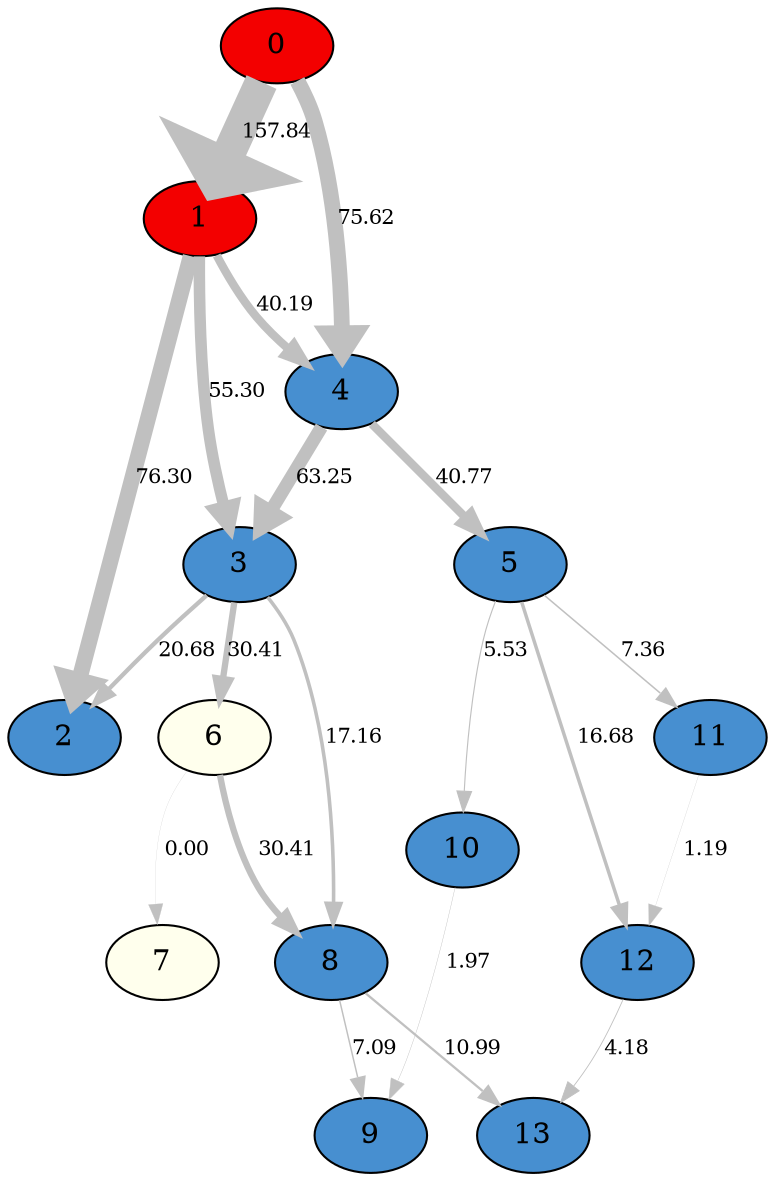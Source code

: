 strict digraph  {
0 [fillcolor="#f30000", pin=True, prod_or_load=prod, style=filled, value="233.4587860107422"];
1 [fillcolor="#f30000", pin=True, prod_or_load=prod, style=filled, value="18.3"];
2 [fillcolor="#478fd0", pin=True, prod_or_load=load, style=filled, value="-94.2"];
3 [fillcolor="#478fd0", pin=True, prod_or_load=load, style=filled, value="-47.79999923706055"];
4 [fillcolor="#478fd0", pin=True, prod_or_load=load, style=filled, value="-7.599999904632568"];
5 [fillcolor="#478fd0", pin=True, prod_or_load=load, style=filled, value="-11.2"];
6 [fillcolor="#ffffed", pin=True, prod_or_load=load, style=filled, value="0.0"];
7 [fillcolor="#ffffed", pin=True, prod_or_load=load, style=filled, value="0.0"];
8 [fillcolor="#478fd0", pin=True, prod_or_load=load, style=filled, value="-29.5"];
9 [fillcolor="#478fd0", pin=True, prod_or_load=load, style=filled, value="-9.0"];
10 [fillcolor="#478fd0", pin=True, prod_or_load=load, style=filled, value="-3.5"];
11 [fillcolor="#478fd0", pin=True, prod_or_load=load, style=filled, value="-6.099999904632568"];
12 [fillcolor="#478fd0", pin=True, prod_or_load=load, style=filled, value="-13.5"];
13 [fillcolor="#478fd0", pin=True, prod_or_load=load, style=filled, value="-14.899999618530273"];
0 -> 1  [color=gray, fontsize=10, penwidth="15.78", label=157.84];
0 -> 4  [color=gray, fontsize=10, penwidth="7.56", label=75.62];
1 -> 2  [color=gray, fontsize=10, penwidth="7.63", label=76.30];
1 -> 3  [color=gray, fontsize=10, penwidth="5.53", label=55.30];
1 -> 4  [color=gray, fontsize=10, penwidth="4.02", label=40.19];
3 -> 2  [color=gray, fontsize=10, penwidth="2.07", label=20.68];
3 -> 6  [color=gray, fontsize=10, penwidth="3.04", label=30.41];
3 -> 8  [color=gray, fontsize=10, penwidth="1.72", label=17.16];
4 -> 3  [color=gray, fontsize=10, penwidth="6.33", label=63.25];
4 -> 5  [color=gray, fontsize=10, penwidth="4.08", label=40.77];
5 -> 12  [color=gray, fontsize=10, penwidth="1.67", label=16.68];
5 -> 11  [color=gray, fontsize=10, penwidth="0.74", label=7.36];
5 -> 10  [color=gray, fontsize=10, penwidth="0.55", label=5.53];
6 -> 7  [color=gray, fontsize=10, penwidth="0.10", label=0.00];
6 -> 8  [color=gray, fontsize=10, penwidth="3.04", label=30.41];
8 -> 13  [color=gray, fontsize=10, penwidth="1.10", label=10.99];
8 -> 9  [color=gray, fontsize=10, penwidth="0.71", label=7.09];
10 -> 9  [color=gray, fontsize=10, penwidth="0.20", label=1.97];
11 -> 12  [color=gray, fontsize=10, penwidth="0.12", label=1.19];
12 -> 13  [color=gray, fontsize=10, penwidth="0.42", label=4.18];
}
